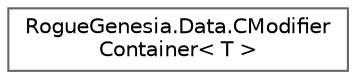digraph "Graphical Class Hierarchy"
{
 // LATEX_PDF_SIZE
  bgcolor="transparent";
  edge [fontname=Helvetica,fontsize=10,labelfontname=Helvetica,labelfontsize=10];
  node [fontname=Helvetica,fontsize=10,shape=box,height=0.2,width=0.4];
  rankdir="LR";
  Node0 [label="RogueGenesia.Data.CModifier\lContainer\< T \>",height=0.2,width=0.4,color="grey40", fillcolor="white", style="filled",URL="$class_rogue_genesia_1_1_data_1_1_c_modifier_container.html",tooltip=" "];
}
